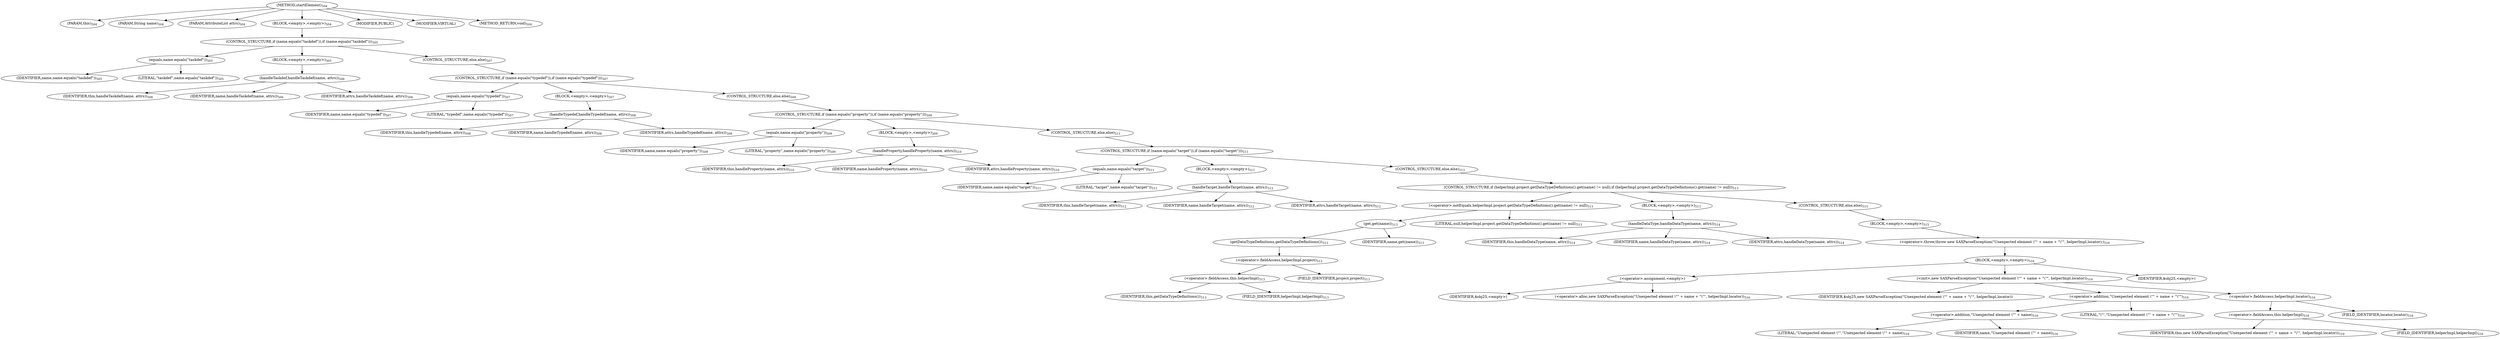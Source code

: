 digraph "startElement" {  
"1059" [label = <(METHOD,startElement)<SUB>504</SUB>> ]
"43" [label = <(PARAM,this)<SUB>504</SUB>> ]
"1060" [label = <(PARAM,String name)<SUB>504</SUB>> ]
"1061" [label = <(PARAM,AttributeList attrs)<SUB>504</SUB>> ]
"1062" [label = <(BLOCK,&lt;empty&gt;,&lt;empty&gt;)<SUB>504</SUB>> ]
"1063" [label = <(CONTROL_STRUCTURE,if (name.equals(&quot;taskdef&quot;)),if (name.equals(&quot;taskdef&quot;)))<SUB>505</SUB>> ]
"1064" [label = <(equals,name.equals(&quot;taskdef&quot;))<SUB>505</SUB>> ]
"1065" [label = <(IDENTIFIER,name,name.equals(&quot;taskdef&quot;))<SUB>505</SUB>> ]
"1066" [label = <(LITERAL,&quot;taskdef&quot;,name.equals(&quot;taskdef&quot;))<SUB>505</SUB>> ]
"1067" [label = <(BLOCK,&lt;empty&gt;,&lt;empty&gt;)<SUB>505</SUB>> ]
"1068" [label = <(handleTaskdef,handleTaskdef(name, attrs))<SUB>506</SUB>> ]
"42" [label = <(IDENTIFIER,this,handleTaskdef(name, attrs))<SUB>506</SUB>> ]
"1069" [label = <(IDENTIFIER,name,handleTaskdef(name, attrs))<SUB>506</SUB>> ]
"1070" [label = <(IDENTIFIER,attrs,handleTaskdef(name, attrs))<SUB>506</SUB>> ]
"1071" [label = <(CONTROL_STRUCTURE,else,else)<SUB>507</SUB>> ]
"1072" [label = <(CONTROL_STRUCTURE,if (name.equals(&quot;typedef&quot;)),if (name.equals(&quot;typedef&quot;)))<SUB>507</SUB>> ]
"1073" [label = <(equals,name.equals(&quot;typedef&quot;))<SUB>507</SUB>> ]
"1074" [label = <(IDENTIFIER,name,name.equals(&quot;typedef&quot;))<SUB>507</SUB>> ]
"1075" [label = <(LITERAL,&quot;typedef&quot;,name.equals(&quot;typedef&quot;))<SUB>507</SUB>> ]
"1076" [label = <(BLOCK,&lt;empty&gt;,&lt;empty&gt;)<SUB>507</SUB>> ]
"1077" [label = <(handleTypedef,handleTypedef(name, attrs))<SUB>508</SUB>> ]
"44" [label = <(IDENTIFIER,this,handleTypedef(name, attrs))<SUB>508</SUB>> ]
"1078" [label = <(IDENTIFIER,name,handleTypedef(name, attrs))<SUB>508</SUB>> ]
"1079" [label = <(IDENTIFIER,attrs,handleTypedef(name, attrs))<SUB>508</SUB>> ]
"1080" [label = <(CONTROL_STRUCTURE,else,else)<SUB>509</SUB>> ]
"1081" [label = <(CONTROL_STRUCTURE,if (name.equals(&quot;property&quot;)),if (name.equals(&quot;property&quot;)))<SUB>509</SUB>> ]
"1082" [label = <(equals,name.equals(&quot;property&quot;))<SUB>509</SUB>> ]
"1083" [label = <(IDENTIFIER,name,name.equals(&quot;property&quot;))<SUB>509</SUB>> ]
"1084" [label = <(LITERAL,&quot;property&quot;,name.equals(&quot;property&quot;))<SUB>509</SUB>> ]
"1085" [label = <(BLOCK,&lt;empty&gt;,&lt;empty&gt;)<SUB>509</SUB>> ]
"1086" [label = <(handleProperty,handleProperty(name, attrs))<SUB>510</SUB>> ]
"45" [label = <(IDENTIFIER,this,handleProperty(name, attrs))<SUB>510</SUB>> ]
"1087" [label = <(IDENTIFIER,name,handleProperty(name, attrs))<SUB>510</SUB>> ]
"1088" [label = <(IDENTIFIER,attrs,handleProperty(name, attrs))<SUB>510</SUB>> ]
"1089" [label = <(CONTROL_STRUCTURE,else,else)<SUB>511</SUB>> ]
"1090" [label = <(CONTROL_STRUCTURE,if (name.equals(&quot;target&quot;)),if (name.equals(&quot;target&quot;)))<SUB>511</SUB>> ]
"1091" [label = <(equals,name.equals(&quot;target&quot;))<SUB>511</SUB>> ]
"1092" [label = <(IDENTIFIER,name,name.equals(&quot;target&quot;))<SUB>511</SUB>> ]
"1093" [label = <(LITERAL,&quot;target&quot;,name.equals(&quot;target&quot;))<SUB>511</SUB>> ]
"1094" [label = <(BLOCK,&lt;empty&gt;,&lt;empty&gt;)<SUB>511</SUB>> ]
"1095" [label = <(handleTarget,handleTarget(name, attrs))<SUB>512</SUB>> ]
"46" [label = <(IDENTIFIER,this,handleTarget(name, attrs))<SUB>512</SUB>> ]
"1096" [label = <(IDENTIFIER,name,handleTarget(name, attrs))<SUB>512</SUB>> ]
"1097" [label = <(IDENTIFIER,attrs,handleTarget(name, attrs))<SUB>512</SUB>> ]
"1098" [label = <(CONTROL_STRUCTURE,else,else)<SUB>513</SUB>> ]
"1099" [label = <(CONTROL_STRUCTURE,if (helperImpl.project.getDataTypeDefinitions().get(name) != null),if (helperImpl.project.getDataTypeDefinitions().get(name) != null))<SUB>513</SUB>> ]
"1100" [label = <(&lt;operator&gt;.notEquals,helperImpl.project.getDataTypeDefinitions().get(name) != null)<SUB>513</SUB>> ]
"1101" [label = <(get,get(name))<SUB>513</SUB>> ]
"1102" [label = <(getDataTypeDefinitions,getDataTypeDefinitions())<SUB>513</SUB>> ]
"1103" [label = <(&lt;operator&gt;.fieldAccess,helperImpl.project)<SUB>513</SUB>> ]
"1104" [label = <(&lt;operator&gt;.fieldAccess,this.helperImpl)<SUB>513</SUB>> ]
"1105" [label = <(IDENTIFIER,this,getDataTypeDefinitions())<SUB>513</SUB>> ]
"1106" [label = <(FIELD_IDENTIFIER,helperImpl,helperImpl)<SUB>513</SUB>> ]
"1107" [label = <(FIELD_IDENTIFIER,project,project)<SUB>513</SUB>> ]
"1108" [label = <(IDENTIFIER,name,get(name))<SUB>513</SUB>> ]
"1109" [label = <(LITERAL,null,helperImpl.project.getDataTypeDefinitions().get(name) != null)<SUB>513</SUB>> ]
"1110" [label = <(BLOCK,&lt;empty&gt;,&lt;empty&gt;)<SUB>513</SUB>> ]
"1111" [label = <(handleDataType,handleDataType(name, attrs))<SUB>514</SUB>> ]
"47" [label = <(IDENTIFIER,this,handleDataType(name, attrs))<SUB>514</SUB>> ]
"1112" [label = <(IDENTIFIER,name,handleDataType(name, attrs))<SUB>514</SUB>> ]
"1113" [label = <(IDENTIFIER,attrs,handleDataType(name, attrs))<SUB>514</SUB>> ]
"1114" [label = <(CONTROL_STRUCTURE,else,else)<SUB>515</SUB>> ]
"1115" [label = <(BLOCK,&lt;empty&gt;,&lt;empty&gt;)<SUB>515</SUB>> ]
"1116" [label = <(&lt;operator&gt;.throw,throw new SAXParseException(&quot;Unexpected element \&quot;&quot; + name + &quot;\&quot;&quot;, helperImpl.locator);)<SUB>516</SUB>> ]
"1117" [label = <(BLOCK,&lt;empty&gt;,&lt;empty&gt;)<SUB>516</SUB>> ]
"1118" [label = <(&lt;operator&gt;.assignment,&lt;empty&gt;)> ]
"1119" [label = <(IDENTIFIER,$obj25,&lt;empty&gt;)> ]
"1120" [label = <(&lt;operator&gt;.alloc,new SAXParseException(&quot;Unexpected element \&quot;&quot; + name + &quot;\&quot;&quot;, helperImpl.locator))<SUB>516</SUB>> ]
"1121" [label = <(&lt;init&gt;,new SAXParseException(&quot;Unexpected element \&quot;&quot; + name + &quot;\&quot;&quot;, helperImpl.locator))<SUB>516</SUB>> ]
"1122" [label = <(IDENTIFIER,$obj25,new SAXParseException(&quot;Unexpected element \&quot;&quot; + name + &quot;\&quot;&quot;, helperImpl.locator))> ]
"1123" [label = <(&lt;operator&gt;.addition,&quot;Unexpected element \&quot;&quot; + name + &quot;\&quot;&quot;)<SUB>516</SUB>> ]
"1124" [label = <(&lt;operator&gt;.addition,&quot;Unexpected element \&quot;&quot; + name)<SUB>516</SUB>> ]
"1125" [label = <(LITERAL,&quot;Unexpected element \&quot;&quot;,&quot;Unexpected element \&quot;&quot; + name)<SUB>516</SUB>> ]
"1126" [label = <(IDENTIFIER,name,&quot;Unexpected element \&quot;&quot; + name)<SUB>516</SUB>> ]
"1127" [label = <(LITERAL,&quot;\&quot;&quot;,&quot;Unexpected element \&quot;&quot; + name + &quot;\&quot;&quot;)<SUB>516</SUB>> ]
"1128" [label = <(&lt;operator&gt;.fieldAccess,helperImpl.locator)<SUB>516</SUB>> ]
"1129" [label = <(&lt;operator&gt;.fieldAccess,this.helperImpl)<SUB>516</SUB>> ]
"1130" [label = <(IDENTIFIER,this,new SAXParseException(&quot;Unexpected element \&quot;&quot; + name + &quot;\&quot;&quot;, helperImpl.locator))<SUB>516</SUB>> ]
"1131" [label = <(FIELD_IDENTIFIER,helperImpl,helperImpl)<SUB>516</SUB>> ]
"1132" [label = <(FIELD_IDENTIFIER,locator,locator)<SUB>516</SUB>> ]
"1133" [label = <(IDENTIFIER,$obj25,&lt;empty&gt;)> ]
"1134" [label = <(MODIFIER,PUBLIC)> ]
"1135" [label = <(MODIFIER,VIRTUAL)> ]
"1136" [label = <(METHOD_RETURN,void)<SUB>504</SUB>> ]
  "1059" -> "43" 
  "1059" -> "1060" 
  "1059" -> "1061" 
  "1059" -> "1062" 
  "1059" -> "1134" 
  "1059" -> "1135" 
  "1059" -> "1136" 
  "1062" -> "1063" 
  "1063" -> "1064" 
  "1063" -> "1067" 
  "1063" -> "1071" 
  "1064" -> "1065" 
  "1064" -> "1066" 
  "1067" -> "1068" 
  "1068" -> "42" 
  "1068" -> "1069" 
  "1068" -> "1070" 
  "1071" -> "1072" 
  "1072" -> "1073" 
  "1072" -> "1076" 
  "1072" -> "1080" 
  "1073" -> "1074" 
  "1073" -> "1075" 
  "1076" -> "1077" 
  "1077" -> "44" 
  "1077" -> "1078" 
  "1077" -> "1079" 
  "1080" -> "1081" 
  "1081" -> "1082" 
  "1081" -> "1085" 
  "1081" -> "1089" 
  "1082" -> "1083" 
  "1082" -> "1084" 
  "1085" -> "1086" 
  "1086" -> "45" 
  "1086" -> "1087" 
  "1086" -> "1088" 
  "1089" -> "1090" 
  "1090" -> "1091" 
  "1090" -> "1094" 
  "1090" -> "1098" 
  "1091" -> "1092" 
  "1091" -> "1093" 
  "1094" -> "1095" 
  "1095" -> "46" 
  "1095" -> "1096" 
  "1095" -> "1097" 
  "1098" -> "1099" 
  "1099" -> "1100" 
  "1099" -> "1110" 
  "1099" -> "1114" 
  "1100" -> "1101" 
  "1100" -> "1109" 
  "1101" -> "1102" 
  "1101" -> "1108" 
  "1102" -> "1103" 
  "1103" -> "1104" 
  "1103" -> "1107" 
  "1104" -> "1105" 
  "1104" -> "1106" 
  "1110" -> "1111" 
  "1111" -> "47" 
  "1111" -> "1112" 
  "1111" -> "1113" 
  "1114" -> "1115" 
  "1115" -> "1116" 
  "1116" -> "1117" 
  "1117" -> "1118" 
  "1117" -> "1121" 
  "1117" -> "1133" 
  "1118" -> "1119" 
  "1118" -> "1120" 
  "1121" -> "1122" 
  "1121" -> "1123" 
  "1121" -> "1128" 
  "1123" -> "1124" 
  "1123" -> "1127" 
  "1124" -> "1125" 
  "1124" -> "1126" 
  "1128" -> "1129" 
  "1128" -> "1132" 
  "1129" -> "1130" 
  "1129" -> "1131" 
}
